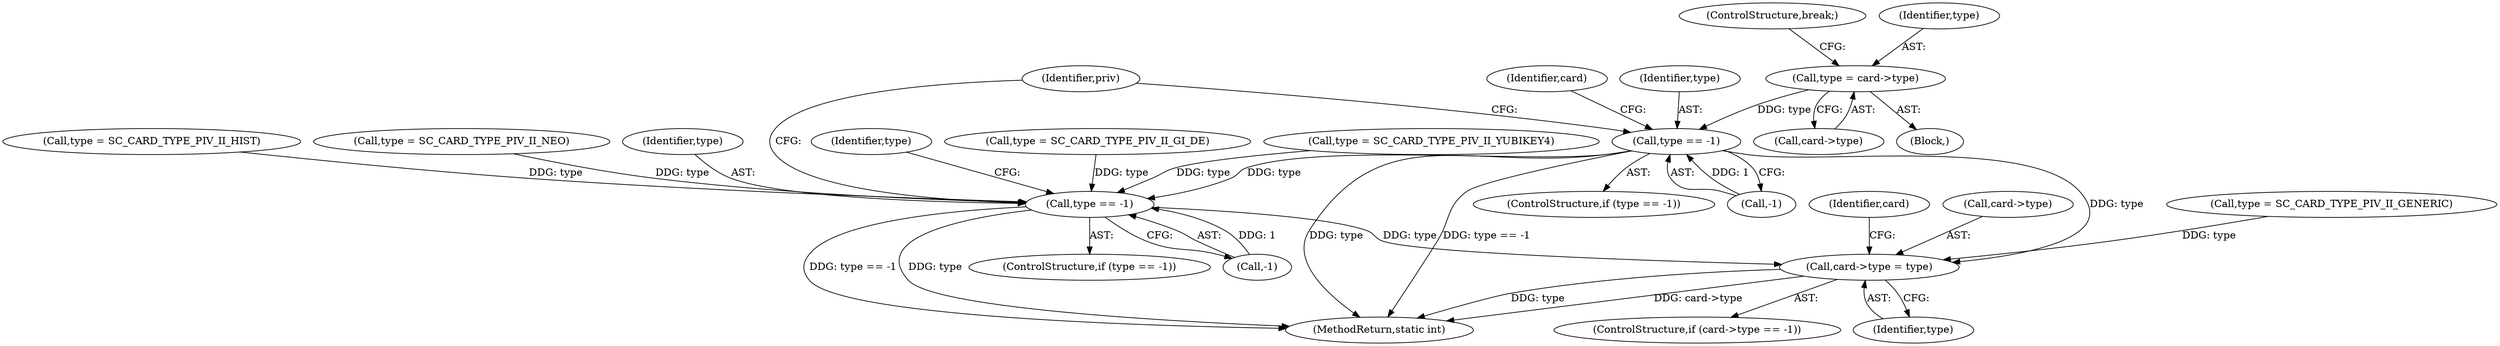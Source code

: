 digraph "0_OpenSC_8fe377e93b4b56060e5bbfb6f3142ceaeca744fa_15@pointer" {
"1000155" [label="(Call,type = card->type)"];
"1000165" [label="(Call,type == -1)"];
"1000345" [label="(Call,type == -1)"];
"1000373" [label="(Call,card->type = type)"];
"1000345" [label="(Call,type == -1)"];
"1000160" [label="(ControlStructure,break;)"];
"1000346" [label="(Identifier,type)"];
"1000204" [label="(Call,type = SC_CARD_TYPE_PIV_II_YUBIKEY4)"];
"1000349" [label="(Call,type = SC_CARD_TYPE_PIV_II_GENERIC)"];
"1000340" [label="(Call,type = SC_CARD_TYPE_PIV_II_HIST)"];
"1000157" [label="(Call,card->type)"];
"1000148" [label="(Block,)"];
"1000516" [label="(MethodReturn,static int)"];
"1000373" [label="(Call,card->type = type)"];
"1000231" [label="(Call,type = SC_CARD_TYPE_PIV_II_NEO)"];
"1000380" [label="(Identifier,card)"];
"1000164" [label="(ControlStructure,if (type == -1))"];
"1000175" [label="(Identifier,card)"];
"1000156" [label="(Identifier,type)"];
"1000353" [label="(Identifier,priv)"];
"1000344" [label="(ControlStructure,if (type == -1))"];
"1000374" [label="(Call,card->type)"];
"1000377" [label="(Identifier,type)"];
"1000155" [label="(Call,type = card->type)"];
"1000347" [label="(Call,-1)"];
"1000166" [label="(Identifier,type)"];
"1000350" [label="(Identifier,type)"];
"1000366" [label="(ControlStructure,if (card->type == -1))"];
"1000165" [label="(Call,type == -1)"];
"1000167" [label="(Call,-1)"];
"1000258" [label="(Call,type = SC_CARD_TYPE_PIV_II_GI_DE)"];
"1000155" -> "1000148"  [label="AST: "];
"1000155" -> "1000157"  [label="CFG: "];
"1000156" -> "1000155"  [label="AST: "];
"1000157" -> "1000155"  [label="AST: "];
"1000160" -> "1000155"  [label="CFG: "];
"1000155" -> "1000165"  [label="DDG: type"];
"1000165" -> "1000164"  [label="AST: "];
"1000165" -> "1000167"  [label="CFG: "];
"1000166" -> "1000165"  [label="AST: "];
"1000167" -> "1000165"  [label="AST: "];
"1000175" -> "1000165"  [label="CFG: "];
"1000353" -> "1000165"  [label="CFG: "];
"1000165" -> "1000516"  [label="DDG: type"];
"1000165" -> "1000516"  [label="DDG: type == -1"];
"1000167" -> "1000165"  [label="DDG: 1"];
"1000165" -> "1000345"  [label="DDG: type"];
"1000165" -> "1000373"  [label="DDG: type"];
"1000345" -> "1000344"  [label="AST: "];
"1000345" -> "1000347"  [label="CFG: "];
"1000346" -> "1000345"  [label="AST: "];
"1000347" -> "1000345"  [label="AST: "];
"1000350" -> "1000345"  [label="CFG: "];
"1000353" -> "1000345"  [label="CFG: "];
"1000345" -> "1000516"  [label="DDG: type"];
"1000345" -> "1000516"  [label="DDG: type == -1"];
"1000258" -> "1000345"  [label="DDG: type"];
"1000231" -> "1000345"  [label="DDG: type"];
"1000204" -> "1000345"  [label="DDG: type"];
"1000340" -> "1000345"  [label="DDG: type"];
"1000347" -> "1000345"  [label="DDG: 1"];
"1000345" -> "1000373"  [label="DDG: type"];
"1000373" -> "1000366"  [label="AST: "];
"1000373" -> "1000377"  [label="CFG: "];
"1000374" -> "1000373"  [label="AST: "];
"1000377" -> "1000373"  [label="AST: "];
"1000380" -> "1000373"  [label="CFG: "];
"1000373" -> "1000516"  [label="DDG: type"];
"1000373" -> "1000516"  [label="DDG: card->type"];
"1000349" -> "1000373"  [label="DDG: type"];
}
